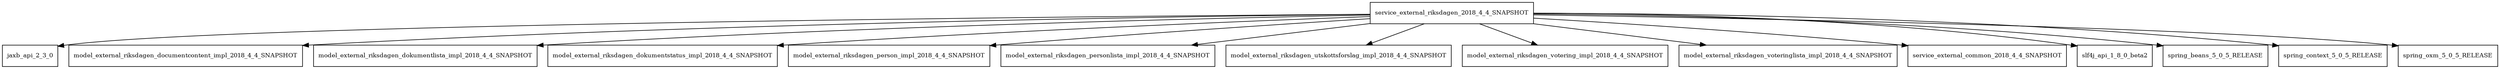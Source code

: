 digraph service_external_riksdagen_2018_4_4_SNAPSHOT_dependencies {
  node [shape = box, fontsize=10.0];
  service_external_riksdagen_2018_4_4_SNAPSHOT -> jaxb_api_2_3_0;
  service_external_riksdagen_2018_4_4_SNAPSHOT -> model_external_riksdagen_documentcontent_impl_2018_4_4_SNAPSHOT;
  service_external_riksdagen_2018_4_4_SNAPSHOT -> model_external_riksdagen_dokumentlista_impl_2018_4_4_SNAPSHOT;
  service_external_riksdagen_2018_4_4_SNAPSHOT -> model_external_riksdagen_dokumentstatus_impl_2018_4_4_SNAPSHOT;
  service_external_riksdagen_2018_4_4_SNAPSHOT -> model_external_riksdagen_person_impl_2018_4_4_SNAPSHOT;
  service_external_riksdagen_2018_4_4_SNAPSHOT -> model_external_riksdagen_personlista_impl_2018_4_4_SNAPSHOT;
  service_external_riksdagen_2018_4_4_SNAPSHOT -> model_external_riksdagen_utskottsforslag_impl_2018_4_4_SNAPSHOT;
  service_external_riksdagen_2018_4_4_SNAPSHOT -> model_external_riksdagen_votering_impl_2018_4_4_SNAPSHOT;
  service_external_riksdagen_2018_4_4_SNAPSHOT -> model_external_riksdagen_voteringlista_impl_2018_4_4_SNAPSHOT;
  service_external_riksdagen_2018_4_4_SNAPSHOT -> service_external_common_2018_4_4_SNAPSHOT;
  service_external_riksdagen_2018_4_4_SNAPSHOT -> slf4j_api_1_8_0_beta2;
  service_external_riksdagen_2018_4_4_SNAPSHOT -> spring_beans_5_0_5_RELEASE;
  service_external_riksdagen_2018_4_4_SNAPSHOT -> spring_context_5_0_5_RELEASE;
  service_external_riksdagen_2018_4_4_SNAPSHOT -> spring_oxm_5_0_5_RELEASE;
}
